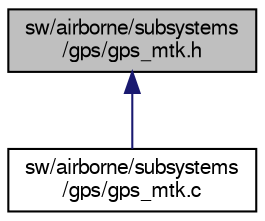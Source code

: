 digraph "sw/airborne/subsystems/gps/gps_mtk.h"
{
  edge [fontname="FreeSans",fontsize="10",labelfontname="FreeSans",labelfontsize="10"];
  node [fontname="FreeSans",fontsize="10",shape=record];
  Node1 [label="sw/airborne/subsystems\l/gps/gps_mtk.h",height=0.2,width=0.4,color="black", fillcolor="grey75", style="filled", fontcolor="black"];
  Node1 -> Node2 [dir="back",color="midnightblue",fontsize="10",style="solid",fontname="FreeSans"];
  Node2 [label="sw/airborne/subsystems\l/gps/gps_mtk.c",height=0.2,width=0.4,color="black", fillcolor="white", style="filled",URL="$gps__mtk_8c.html",tooltip="Mediatek MT3329 specific code. "];
}
